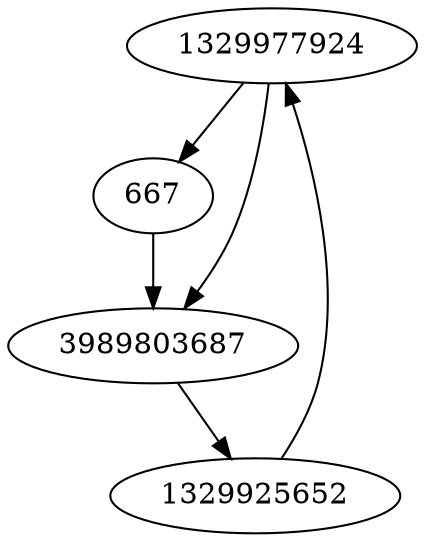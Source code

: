 strict digraph  {
1329977924;
667;
1329925652;
3989803687;
1329977924 -> 3989803687;
1329977924 -> 667;
667 -> 3989803687;
1329925652 -> 1329977924;
3989803687 -> 1329925652;
}
